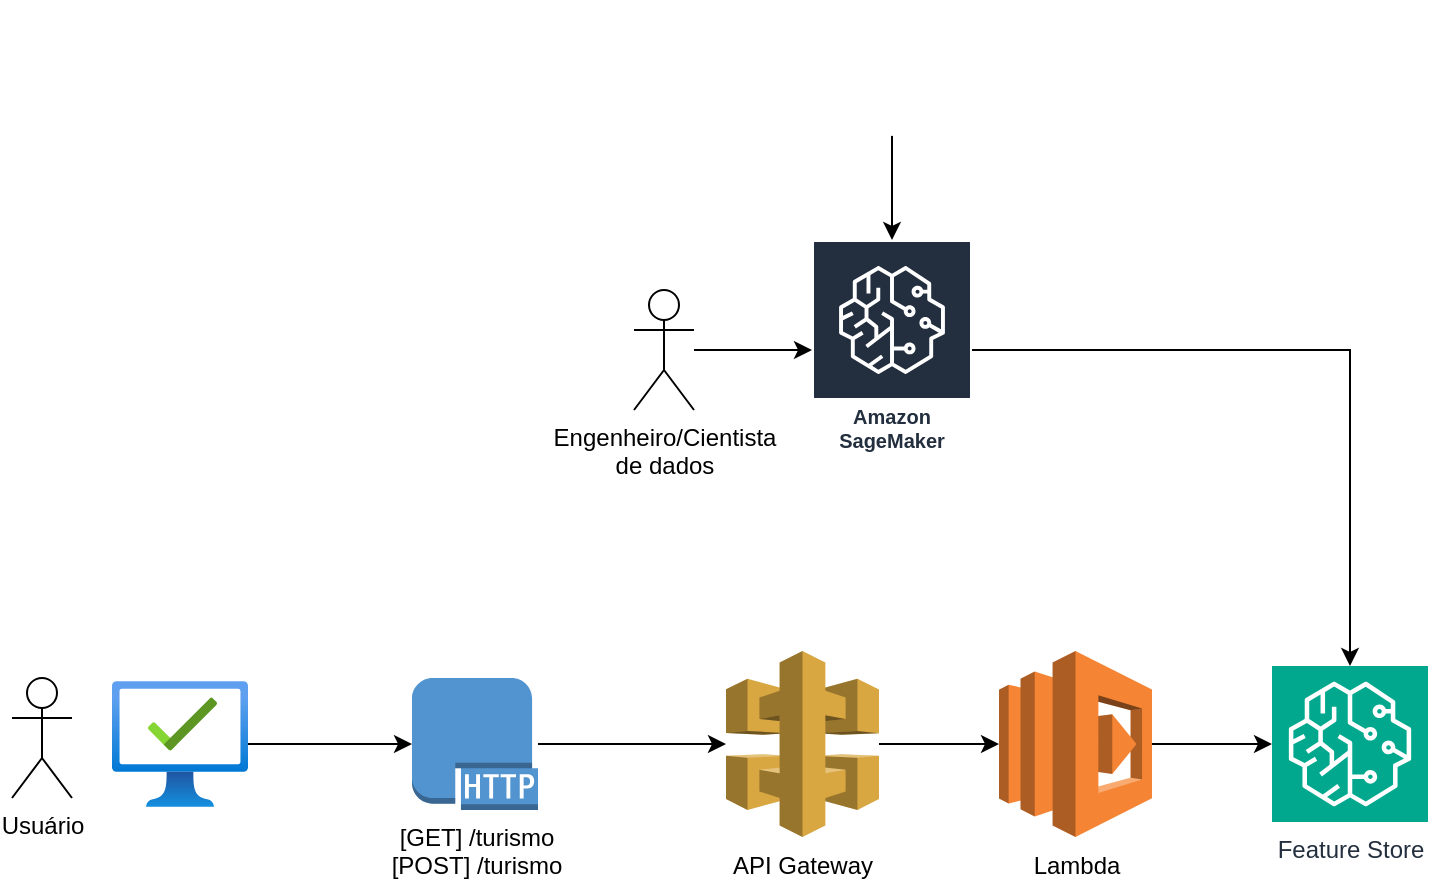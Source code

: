 <mxfile version="21.8.0" type="github">
  <diagram name="Page-1" id="Ss_0sNrhaSlP3RTeClDd">
    <mxGraphModel dx="954" dy="539" grid="1" gridSize="10" guides="1" tooltips="1" connect="1" arrows="1" fold="1" page="1" pageScale="1" pageWidth="850" pageHeight="1100" math="0" shadow="0">
      <root>
        <mxCell id="0" />
        <mxCell id="1" parent="0" />
        <mxCell id="kQBXzWqDM6zVJS3i9vgP-4" value="" style="edgeStyle=orthogonalEdgeStyle;rounded=0;orthogonalLoop=1;jettySize=auto;html=1;" edge="1" parent="1" source="kQBXzWqDM6zVJS3i9vgP-5" target="kQBXzWqDM6zVJS3i9vgP-25">
          <mxGeometry relative="1" as="geometry">
            <mxPoint x="380" y="512" as="targetPoint" />
          </mxGeometry>
        </mxCell>
        <mxCell id="kQBXzWqDM6zVJS3i9vgP-5" value="[GET] /turismo&lt;br&gt;[POST] /turismo" style="outlineConnect=0;dashed=0;verticalLabelPosition=bottom;verticalAlign=top;align=center;html=1;shape=mxgraph.aws3.http_protocol;fillColor=#5294CF;gradientColor=none;" vertex="1" parent="1">
          <mxGeometry x="230" y="479" width="63" height="66" as="geometry" />
        </mxCell>
        <mxCell id="kQBXzWqDM6zVJS3i9vgP-6" value="Usuário" style="shape=umlActor;verticalLabelPosition=bottom;verticalAlign=top;html=1;outlineConnect=0;" vertex="1" parent="1">
          <mxGeometry x="30" y="479" width="30" height="60" as="geometry" />
        </mxCell>
        <mxCell id="kQBXzWqDM6zVJS3i9vgP-7" value="" style="edgeStyle=orthogonalEdgeStyle;rounded=0;orthogonalLoop=1;jettySize=auto;html=1;" edge="1" parent="1" source="kQBXzWqDM6zVJS3i9vgP-8" target="kQBXzWqDM6zVJS3i9vgP-5">
          <mxGeometry relative="1" as="geometry" />
        </mxCell>
        <mxCell id="kQBXzWqDM6zVJS3i9vgP-8" value="" style="image;aspect=fixed;html=1;points=[];align=center;fontSize=12;image=img/lib/azure2/management_governance/Managed_Desktop.svg;" vertex="1" parent="1">
          <mxGeometry x="80" y="480.4" width="68" height="63.2" as="geometry" />
        </mxCell>
        <mxCell id="kQBXzWqDM6zVJS3i9vgP-22" value="" style="edgeStyle=orthogonalEdgeStyle;rounded=0;orthogonalLoop=1;jettySize=auto;html=1;" edge="1" parent="1" source="kQBXzWqDM6zVJS3i9vgP-16" target="kQBXzWqDM6zVJS3i9vgP-21">
          <mxGeometry relative="1" as="geometry" />
        </mxCell>
        <mxCell id="kQBXzWqDM6zVJS3i9vgP-16" value="Engenheiro/Cientista&lt;br&gt;de dados" style="shape=umlActor;verticalLabelPosition=bottom;verticalAlign=top;html=1;outlineConnect=0;" vertex="1" parent="1">
          <mxGeometry x="341" y="285" width="30" height="60" as="geometry" />
        </mxCell>
        <mxCell id="kQBXzWqDM6zVJS3i9vgP-20" value="Feature Store" style="sketch=0;points=[[0,0,0],[0.25,0,0],[0.5,0,0],[0.75,0,0],[1,0,0],[0,1,0],[0.25,1,0],[0.5,1,0],[0.75,1,0],[1,1,0],[0,0.25,0],[0,0.5,0],[0,0.75,0],[1,0.25,0],[1,0.5,0],[1,0.75,0]];outlineConnect=0;fontColor=#232F3E;fillColor=#01A88D;strokeColor=#ffffff;dashed=0;verticalLabelPosition=bottom;verticalAlign=top;align=center;html=1;fontSize=12;fontStyle=0;aspect=fixed;shape=mxgraph.aws4.resourceIcon;resIcon=mxgraph.aws4.sagemaker;" vertex="1" parent="1">
          <mxGeometry x="660" y="473" width="78" height="78" as="geometry" />
        </mxCell>
        <mxCell id="kQBXzWqDM6zVJS3i9vgP-24" value="" style="edgeStyle=orthogonalEdgeStyle;rounded=0;orthogonalLoop=1;jettySize=auto;html=1;" edge="1" parent="1" source="kQBXzWqDM6zVJS3i9vgP-21" target="kQBXzWqDM6zVJS3i9vgP-20">
          <mxGeometry relative="1" as="geometry" />
        </mxCell>
        <mxCell id="kQBXzWqDM6zVJS3i9vgP-21" value="Amazon SageMaker" style="sketch=0;outlineConnect=0;fontColor=#232F3E;gradientColor=none;strokeColor=#ffffff;fillColor=#232F3E;dashed=0;verticalLabelPosition=middle;verticalAlign=bottom;align=center;html=1;whiteSpace=wrap;fontSize=10;fontStyle=1;spacing=3;shape=mxgraph.aws4.productIcon;prIcon=mxgraph.aws4.sagemaker;" vertex="1" parent="1">
          <mxGeometry x="430" y="260" width="80" height="110" as="geometry" />
        </mxCell>
        <mxCell id="kQBXzWqDM6zVJS3i9vgP-29" value="" style="edgeStyle=orthogonalEdgeStyle;rounded=0;orthogonalLoop=1;jettySize=auto;html=1;" edge="1" parent="1" source="kQBXzWqDM6zVJS3i9vgP-25" target="kQBXzWqDM6zVJS3i9vgP-28">
          <mxGeometry relative="1" as="geometry" />
        </mxCell>
        <mxCell id="kQBXzWqDM6zVJS3i9vgP-25" value="API Gateway" style="outlineConnect=0;dashed=0;verticalLabelPosition=bottom;verticalAlign=top;align=center;html=1;shape=mxgraph.aws3.api_gateway;fillColor=#D9A741;gradientColor=none;" vertex="1" parent="1">
          <mxGeometry x="387" y="465.5" width="76.5" height="93" as="geometry" />
        </mxCell>
        <mxCell id="kQBXzWqDM6zVJS3i9vgP-30" value="" style="edgeStyle=orthogonalEdgeStyle;rounded=0;orthogonalLoop=1;jettySize=auto;html=1;" edge="1" parent="1" source="kQBXzWqDM6zVJS3i9vgP-28" target="kQBXzWqDM6zVJS3i9vgP-20">
          <mxGeometry relative="1" as="geometry" />
        </mxCell>
        <mxCell id="kQBXzWqDM6zVJS3i9vgP-28" value="Lambda" style="outlineConnect=0;dashed=0;verticalLabelPosition=bottom;verticalAlign=top;align=center;html=1;shape=mxgraph.aws3.lambda;fillColor=#F58534;gradientColor=none;" vertex="1" parent="1">
          <mxGeometry x="523.5" y="465.5" width="76.5" height="93" as="geometry" />
        </mxCell>
        <mxCell id="kQBXzWqDM6zVJS3i9vgP-32" value="" style="edgeStyle=orthogonalEdgeStyle;rounded=0;orthogonalLoop=1;jettySize=auto;html=1;" edge="1" parent="1" source="kQBXzWqDM6zVJS3i9vgP-31" target="kQBXzWqDM6zVJS3i9vgP-21">
          <mxGeometry relative="1" as="geometry" />
        </mxCell>
        <mxCell id="kQBXzWqDM6zVJS3i9vgP-31" value="" style="shape=image;verticalLabelPosition=bottom;labelBackgroundColor=default;verticalAlign=top;aspect=fixed;imageAspect=0;image=https://dados.turismo.gov.br/uploads/admin/2021-10-19-130513.513BannerDadosAbertosCkanv2.jpg;" vertex="1" parent="1">
          <mxGeometry x="334.13" y="140" width="271.75" height="67.94" as="geometry" />
        </mxCell>
      </root>
    </mxGraphModel>
  </diagram>
</mxfile>
